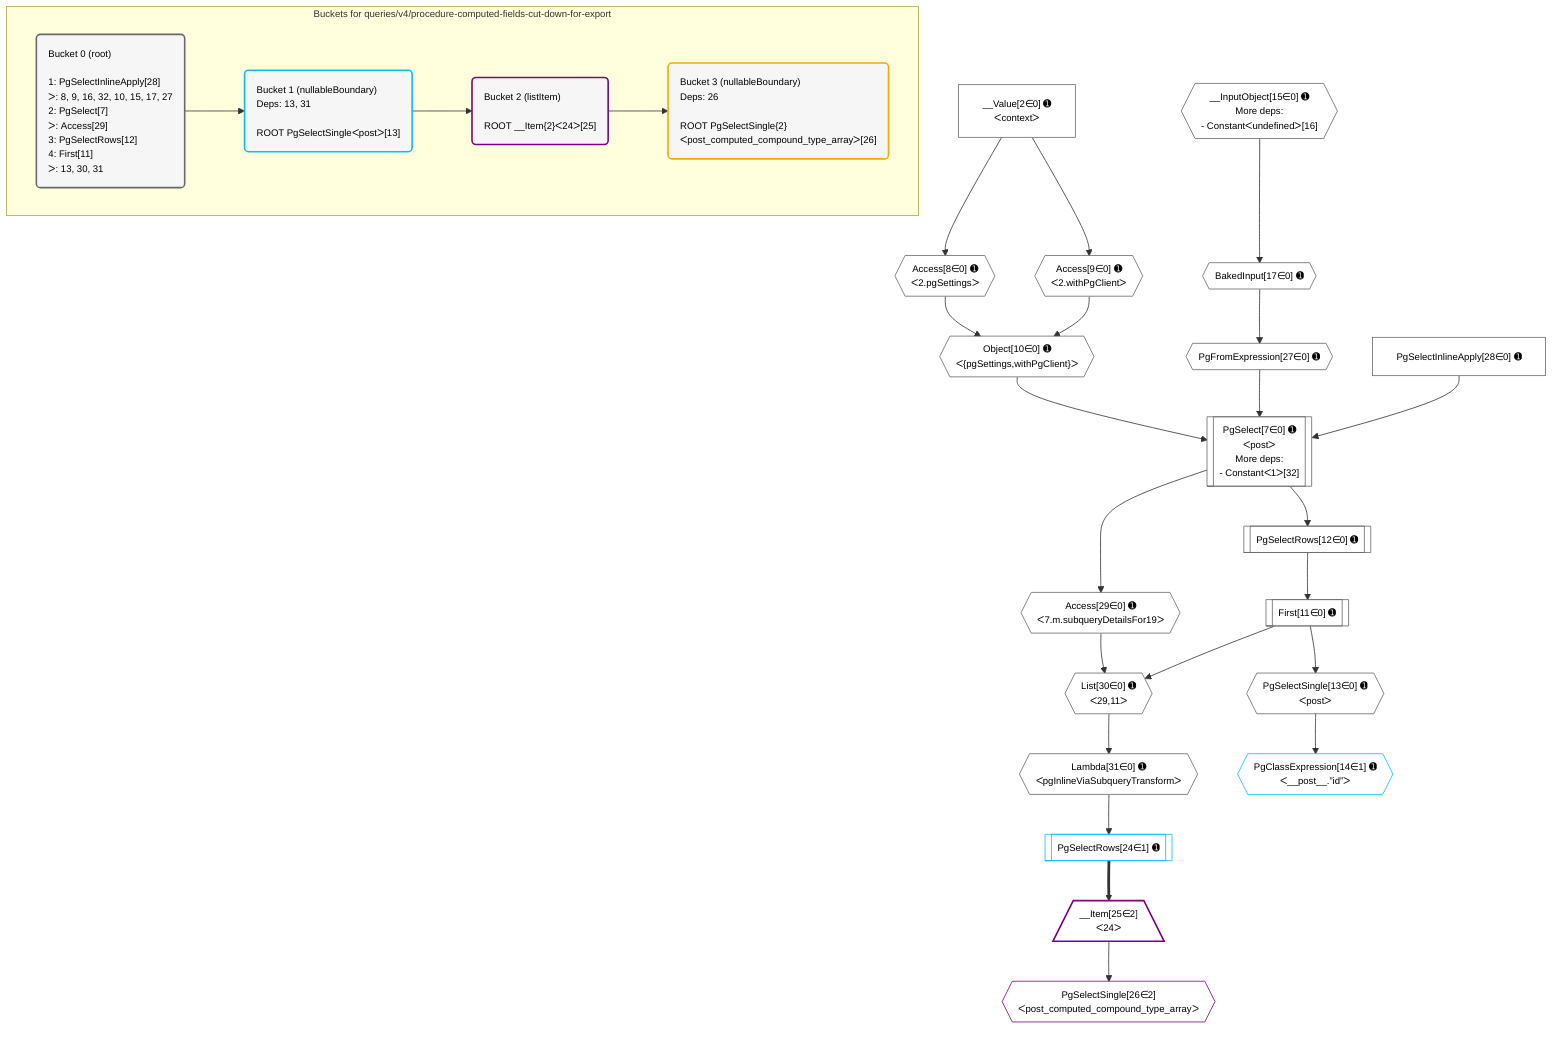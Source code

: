 %%{init: {'themeVariables': { 'fontSize': '12px'}}}%%
graph TD
    classDef path fill:#eee,stroke:#000,color:#000
    classDef plan fill:#fff,stroke-width:1px,color:#000
    classDef itemplan fill:#fff,stroke-width:2px,color:#000
    classDef unbatchedplan fill:#dff,stroke-width:1px,color:#000
    classDef sideeffectplan fill:#fcc,stroke-width:2px,color:#000
    classDef bucket fill:#f6f6f6,color:#000,stroke-width:2px,text-align:left

    subgraph "Buckets for queries/v4/procedure-computed-fields-cut-down-for-export"
    Bucket0("Bucket 0 (root)<br /><br />1: PgSelectInlineApply[28]<br />ᐳ: 8, 9, 16, 32, 10, 15, 17, 27<br />2: PgSelect[7]<br />ᐳ: Access[29]<br />3: PgSelectRows[12]<br />4: First[11]<br />ᐳ: 13, 30, 31"):::bucket
    Bucket1("Bucket 1 (nullableBoundary)<br />Deps: 13, 31<br /><br />ROOT PgSelectSingleᐸpostᐳ[13]"):::bucket
    Bucket2("Bucket 2 (listItem)<br /><br />ROOT __Item{2}ᐸ24ᐳ[25]"):::bucket
    Bucket3("Bucket 3 (nullableBoundary)<br />Deps: 26<br /><br />ROOT PgSelectSingle{2}ᐸpost_computed_compound_type_arrayᐳ[26]"):::bucket
    end
    Bucket0 --> Bucket1
    Bucket1 --> Bucket2
    Bucket2 --> Bucket3

    %% plan dependencies
    PgSelect7[["PgSelect[7∈0] ➊<br />ᐸpostᐳ<br />More deps:<br />- Constantᐸ1ᐳ[32]"]]:::plan
    Object10{{"Object[10∈0] ➊<br />ᐸ{pgSettings,withPgClient}ᐳ"}}:::plan
    PgFromExpression27{{"PgFromExpression[27∈0] ➊"}}:::plan
    PgSelectInlineApply28["PgSelectInlineApply[28∈0] ➊"]:::plan
    Object10 & PgFromExpression27 & PgSelectInlineApply28 --> PgSelect7
    Access8{{"Access[8∈0] ➊<br />ᐸ2.pgSettingsᐳ"}}:::plan
    Access9{{"Access[9∈0] ➊<br />ᐸ2.withPgClientᐳ"}}:::plan
    Access8 & Access9 --> Object10
    List30{{"List[30∈0] ➊<br />ᐸ29,11ᐳ"}}:::plan
    Access29{{"Access[29∈0] ➊<br />ᐸ7.m.subqueryDetailsFor19ᐳ"}}:::plan
    First11[["First[11∈0] ➊"]]:::plan
    Access29 & First11 --> List30
    __Value2["__Value[2∈0] ➊<br />ᐸcontextᐳ"]:::plan
    __Value2 --> Access8
    __Value2 --> Access9
    PgSelectRows12[["PgSelectRows[12∈0] ➊"]]:::plan
    PgSelectRows12 --> First11
    PgSelect7 --> PgSelectRows12
    PgSelectSingle13{{"PgSelectSingle[13∈0] ➊<br />ᐸpostᐳ"}}:::plan
    First11 --> PgSelectSingle13
    __InputObject15{{"__InputObject[15∈0] ➊<br />More deps:<br />- Constantᐸundefinedᐳ[16]"}}:::plan
    BakedInput17{{"BakedInput[17∈0] ➊"}}:::plan
    __InputObject15 --> BakedInput17
    BakedInput17 --> PgFromExpression27
    PgSelect7 --> Access29
    Lambda31{{"Lambda[31∈0] ➊<br />ᐸpgInlineViaSubqueryTransformᐳ"}}:::plan
    List30 --> Lambda31
    PgClassExpression14{{"PgClassExpression[14∈1] ➊<br />ᐸ__post__.”id”ᐳ"}}:::plan
    PgSelectSingle13 --> PgClassExpression14
    PgSelectRows24[["PgSelectRows[24∈1] ➊"]]:::plan
    Lambda31 --> PgSelectRows24
    __Item25[/"__Item[25∈2]<br />ᐸ24ᐳ"\]:::itemplan
    PgSelectRows24 ==> __Item25
    PgSelectSingle26{{"PgSelectSingle[26∈2]<br />ᐸpost_computed_compound_type_arrayᐳ"}}:::plan
    __Item25 --> PgSelectSingle26

    %% define steps
    classDef bucket0 stroke:#696969
    class Bucket0,__Value2,PgSelect7,Access8,Access9,Object10,First11,PgSelectRows12,PgSelectSingle13,__InputObject15,BakedInput17,PgFromExpression27,PgSelectInlineApply28,Access29,List30,Lambda31 bucket0
    classDef bucket1 stroke:#00bfff
    class Bucket1,PgClassExpression14,PgSelectRows24 bucket1
    classDef bucket2 stroke:#7f007f
    class Bucket2,__Item25,PgSelectSingle26 bucket2
    classDef bucket3 stroke:#ffa500
    class Bucket3 bucket3